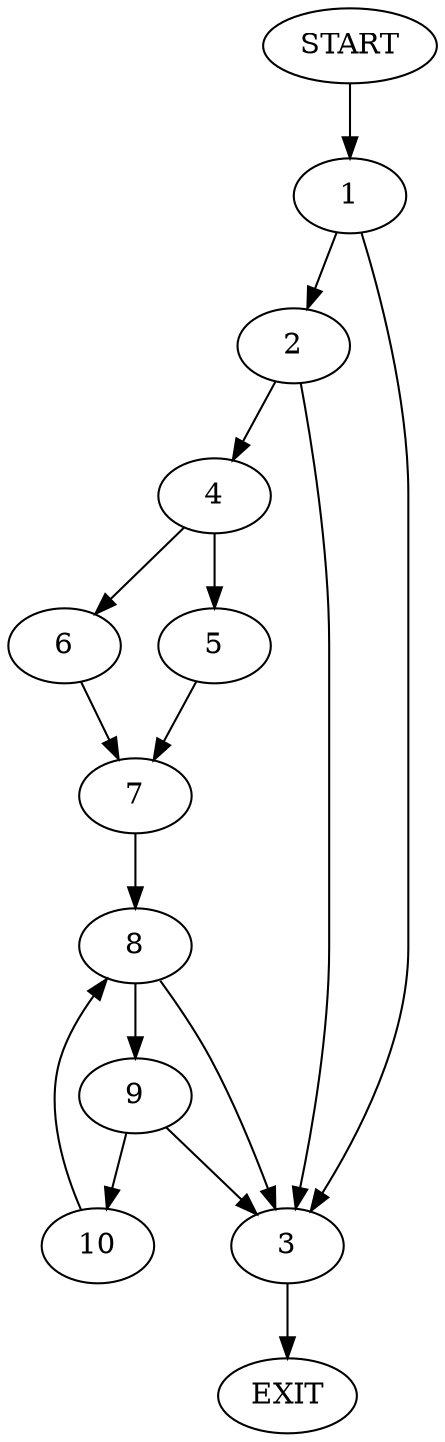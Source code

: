 digraph {
0 [label="START"]
11 [label="EXIT"]
0 -> 1
1 -> 2
1 -> 3
2 -> 3
2 -> 4
3 -> 11
4 -> 5
4 -> 6
6 -> 7
5 -> 7
7 -> 8
8 -> 3
8 -> 9
9 -> 10
9 -> 3
10 -> 8
}

